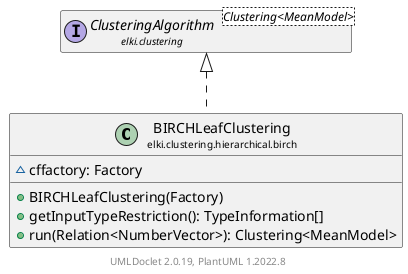 @startuml
    remove .*\.(Instance|Par|Parameterizer|Factory)$
    set namespaceSeparator none
    hide empty fields
    hide empty methods

    class "<size:14>BIRCHLeafClustering\n<size:10>elki.clustering.hierarchical.birch" as elki.clustering.hierarchical.birch.BIRCHLeafClustering [[BIRCHLeafClustering.html]] {
        ~cffactory: Factory
        +BIRCHLeafClustering(Factory)
        +getInputTypeRestriction(): TypeInformation[]
        +run(Relation<NumberVector>): Clustering<MeanModel>
    }

    interface "<size:14>ClusteringAlgorithm\n<size:10>elki.clustering" as elki.clustering.ClusteringAlgorithm<Clustering<MeanModel>> [[../../ClusteringAlgorithm.html]]
    class "<size:14>BIRCHLeafClustering.Par\n<size:10>elki.clustering.hierarchical.birch" as elki.clustering.hierarchical.birch.BIRCHLeafClustering.Par [[BIRCHLeafClustering.Par.html]]

    elki.clustering.ClusteringAlgorithm <|.. elki.clustering.hierarchical.birch.BIRCHLeafClustering
    elki.clustering.hierarchical.birch.BIRCHLeafClustering +-- elki.clustering.hierarchical.birch.BIRCHLeafClustering.Par

    center footer UMLDoclet 2.0.19, PlantUML 1.2022.8
@enduml
